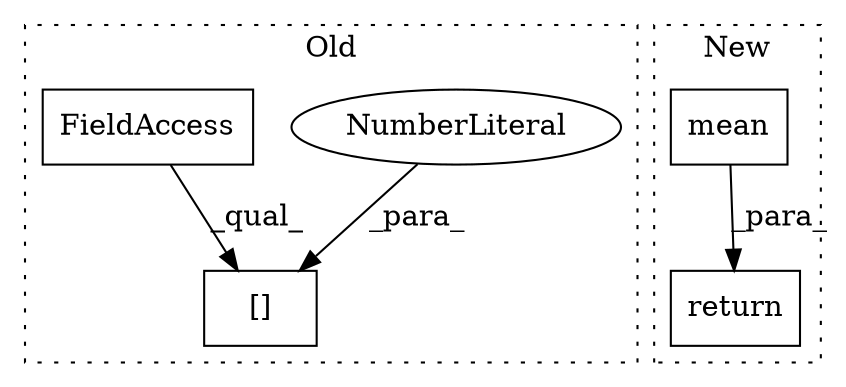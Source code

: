 digraph G {
subgraph cluster0 {
1 [label="[]" a="2" s="8801,8810" l="8,1" shape="box"];
3 [label="NumberLiteral" a="34" s="8809" l="1" shape="ellipse"];
4 [label="FieldAccess" a="22" s="8801" l="7" shape="box"];
label = "Old";
style="dotted";
}
subgraph cluster1 {
2 [label="mean" a="32" s="8722,8730" l="5,1" shape="box"];
5 [label="return" a="41" s="8739" l="7" shape="box"];
label = "New";
style="dotted";
}
2 -> 5 [label="_para_"];
3 -> 1 [label="_para_"];
4 -> 1 [label="_qual_"];
}